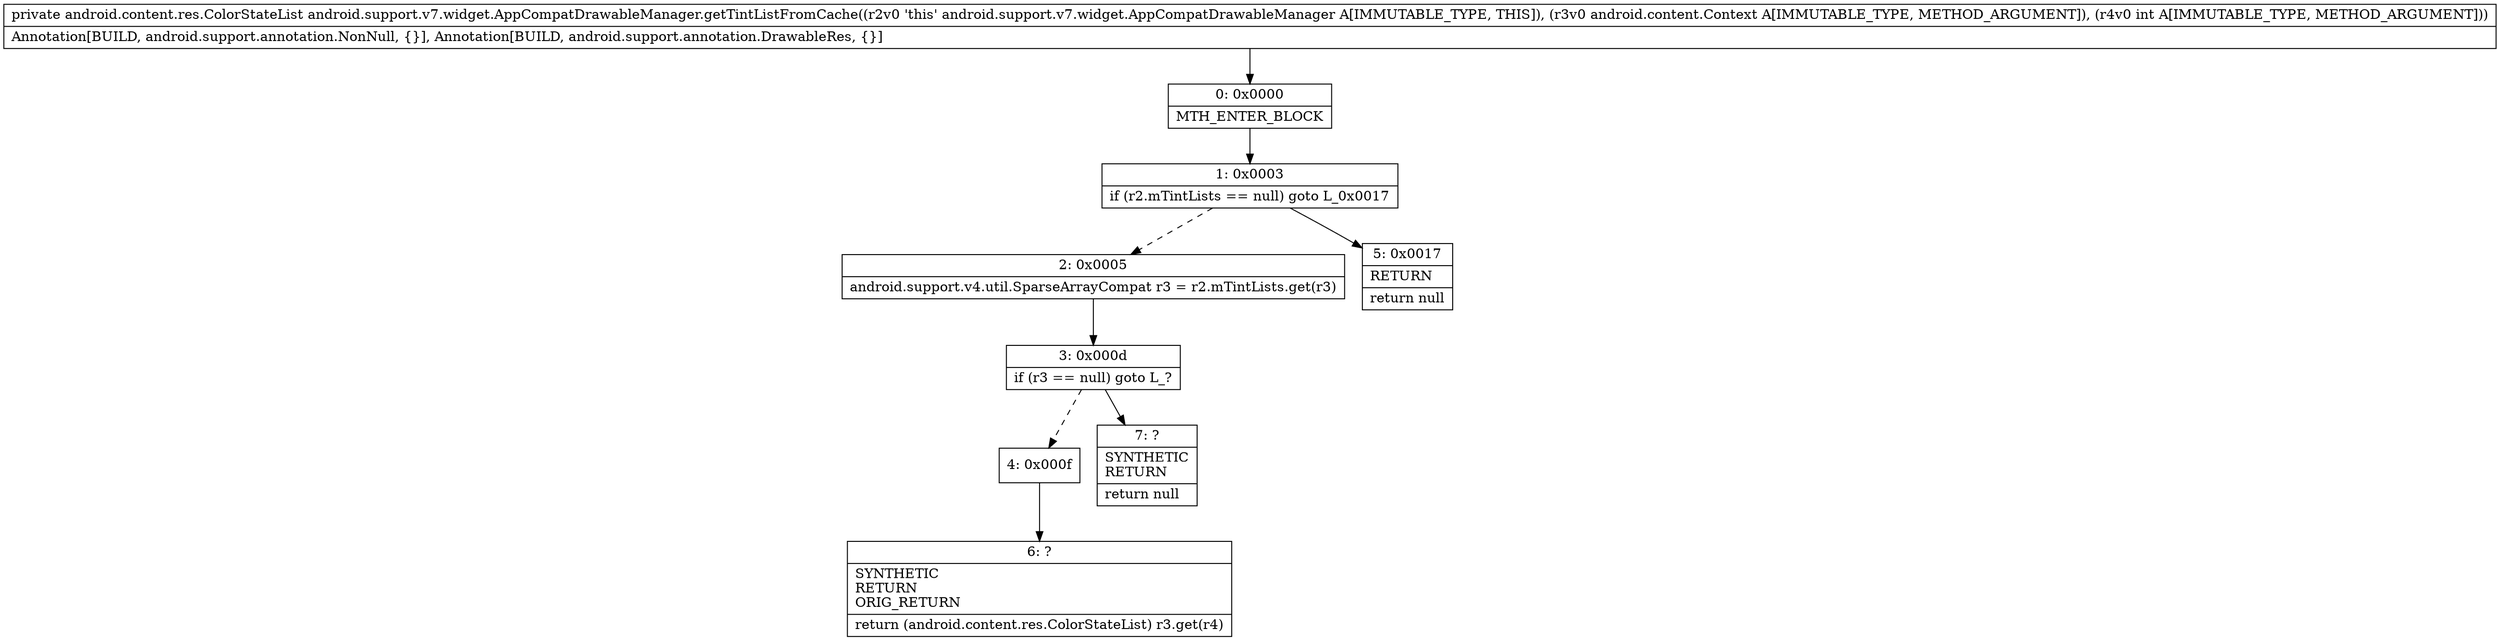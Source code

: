 digraph "CFG forandroid.support.v7.widget.AppCompatDrawableManager.getTintListFromCache(Landroid\/content\/Context;I)Landroid\/content\/res\/ColorStateList;" {
Node_0 [shape=record,label="{0\:\ 0x0000|MTH_ENTER_BLOCK\l}"];
Node_1 [shape=record,label="{1\:\ 0x0003|if (r2.mTintLists == null) goto L_0x0017\l}"];
Node_2 [shape=record,label="{2\:\ 0x0005|android.support.v4.util.SparseArrayCompat r3 = r2.mTintLists.get(r3)\l}"];
Node_3 [shape=record,label="{3\:\ 0x000d|if (r3 == null) goto L_?\l}"];
Node_4 [shape=record,label="{4\:\ 0x000f}"];
Node_5 [shape=record,label="{5\:\ 0x0017|RETURN\l|return null\l}"];
Node_6 [shape=record,label="{6\:\ ?|SYNTHETIC\lRETURN\lORIG_RETURN\l|return (android.content.res.ColorStateList) r3.get(r4)\l}"];
Node_7 [shape=record,label="{7\:\ ?|SYNTHETIC\lRETURN\l|return null\l}"];
MethodNode[shape=record,label="{private android.content.res.ColorStateList android.support.v7.widget.AppCompatDrawableManager.getTintListFromCache((r2v0 'this' android.support.v7.widget.AppCompatDrawableManager A[IMMUTABLE_TYPE, THIS]), (r3v0 android.content.Context A[IMMUTABLE_TYPE, METHOD_ARGUMENT]), (r4v0 int A[IMMUTABLE_TYPE, METHOD_ARGUMENT]))  | Annotation[BUILD, android.support.annotation.NonNull, \{\}], Annotation[BUILD, android.support.annotation.DrawableRes, \{\}]\l}"];
MethodNode -> Node_0;
Node_0 -> Node_1;
Node_1 -> Node_2[style=dashed];
Node_1 -> Node_5;
Node_2 -> Node_3;
Node_3 -> Node_4[style=dashed];
Node_3 -> Node_7;
Node_4 -> Node_6;
}

